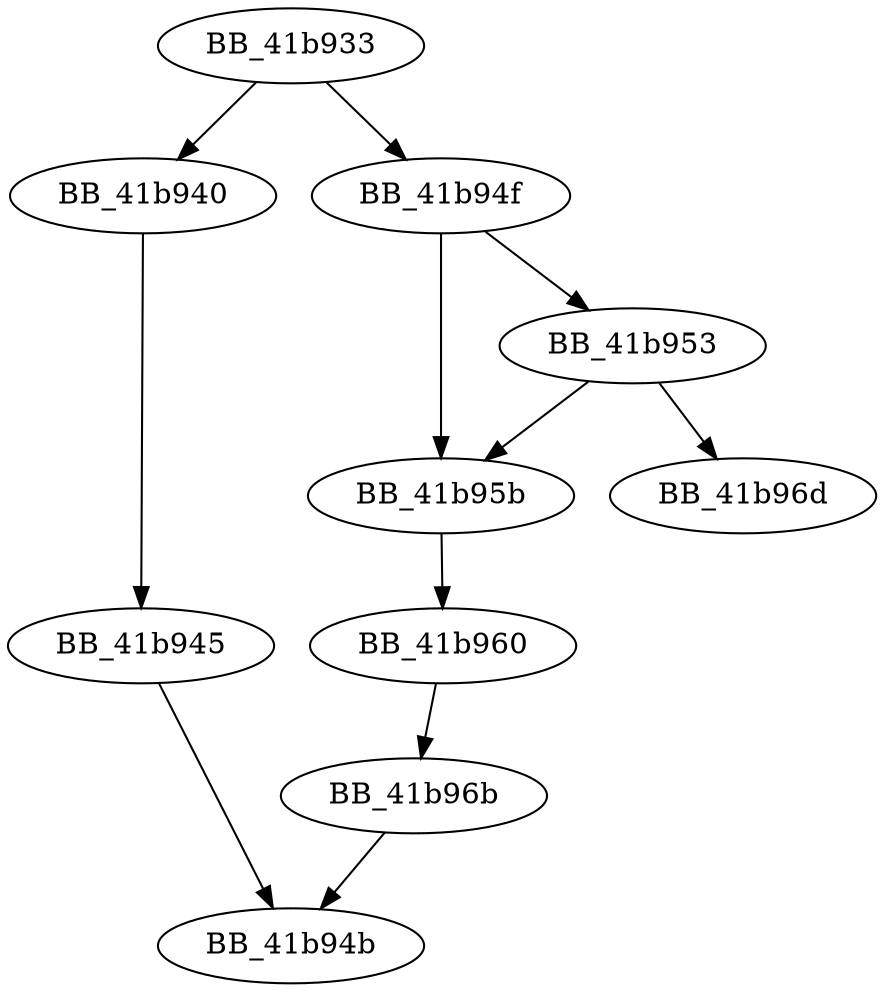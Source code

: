 DiGraph __isatty{
BB_41b933->BB_41b940
BB_41b933->BB_41b94f
BB_41b940->BB_41b945
BB_41b945->BB_41b94b
BB_41b94f->BB_41b953
BB_41b94f->BB_41b95b
BB_41b953->BB_41b95b
BB_41b953->BB_41b96d
BB_41b95b->BB_41b960
BB_41b960->BB_41b96b
BB_41b96b->BB_41b94b
}
